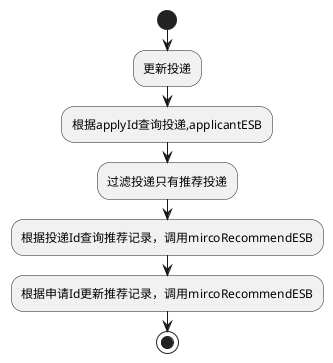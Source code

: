 ﻿@startuml
'https://plantuml.com/activity-diagram-beta

start
:更新投递;

:根据applyId查询投递,applicantESB;
:过滤投递只有推荐投递;
:根据投递Id查询推荐记录，调用mircoRecommendESB;
:根据申请Id更新推荐记录，调用mircoRecommendESB;




stop

@enduml

